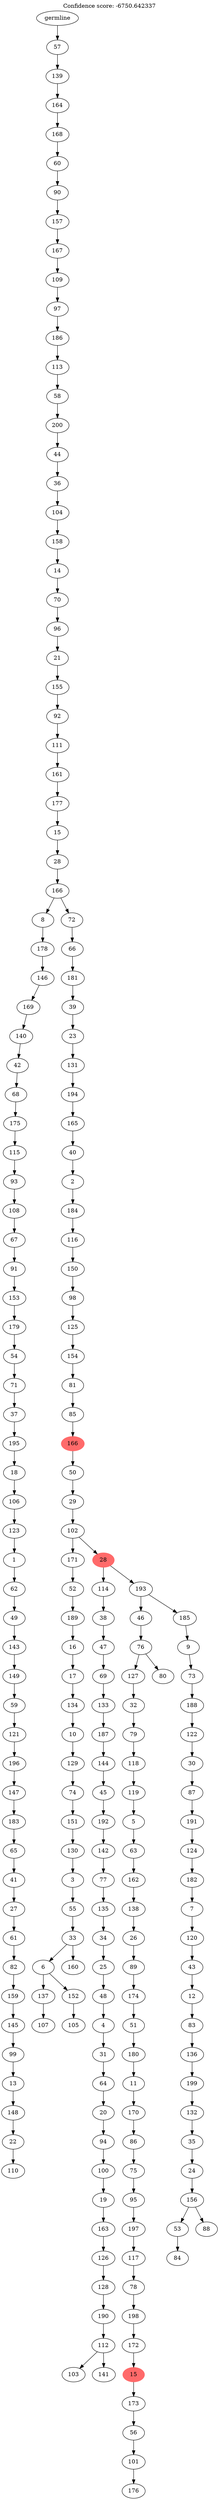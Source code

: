 digraph g {
	"202" -> "203";
	"203" [label="110"];
	"201" -> "202";
	"202" [label="22"];
	"200" -> "201";
	"201" [label="148"];
	"199" -> "200";
	"200" [label="13"];
	"198" -> "199";
	"199" [label="99"];
	"197" -> "198";
	"198" [label="145"];
	"196" -> "197";
	"197" [label="159"];
	"195" -> "196";
	"196" [label="82"];
	"194" -> "195";
	"195" [label="61"];
	"193" -> "194";
	"194" [label="27"];
	"192" -> "193";
	"193" [label="41"];
	"191" -> "192";
	"192" [label="65"];
	"190" -> "191";
	"191" [label="183"];
	"189" -> "190";
	"190" [label="147"];
	"188" -> "189";
	"189" [label="196"];
	"187" -> "188";
	"188" [label="121"];
	"186" -> "187";
	"187" [label="59"];
	"185" -> "186";
	"186" [label="149"];
	"184" -> "185";
	"185" [label="143"];
	"183" -> "184";
	"184" [label="49"];
	"182" -> "183";
	"183" [label="62"];
	"181" -> "182";
	"182" [label="1"];
	"180" -> "181";
	"181" [label="123"];
	"179" -> "180";
	"180" [label="106"];
	"178" -> "179";
	"179" [label="18"];
	"177" -> "178";
	"178" [label="195"];
	"176" -> "177";
	"177" [label="37"];
	"175" -> "176";
	"176" [label="71"];
	"174" -> "175";
	"175" [label="54"];
	"173" -> "174";
	"174" [label="179"];
	"172" -> "173";
	"173" [label="153"];
	"171" -> "172";
	"172" [label="91"];
	"170" -> "171";
	"171" [label="67"];
	"169" -> "170";
	"170" [label="108"];
	"168" -> "169";
	"169" [label="93"];
	"167" -> "168";
	"168" [label="115"];
	"166" -> "167";
	"167" [label="175"];
	"165" -> "166";
	"166" [label="68"];
	"164" -> "165";
	"165" [label="42"];
	"163" -> "164";
	"164" [label="140"];
	"162" -> "163";
	"163" [label="169"];
	"161" -> "162";
	"162" [label="146"];
	"160" -> "161";
	"161" [label="178"];
	"157" -> "158";
	"158" [label="107"];
	"155" -> "156";
	"156" [label="105"];
	"154" -> "155";
	"155" [label="152"];
	"154" -> "157";
	"157" [label="137"];
	"153" -> "154";
	"154" [label="6"];
	"153" -> "159";
	"159" [label="160"];
	"152" -> "153";
	"153" [label="33"];
	"151" -> "152";
	"152" [label="55"];
	"150" -> "151";
	"151" [label="3"];
	"149" -> "150";
	"150" [label="130"];
	"148" -> "149";
	"149" [label="151"];
	"147" -> "148";
	"148" [label="74"];
	"146" -> "147";
	"147" [label="129"];
	"145" -> "146";
	"146" [label="10"];
	"144" -> "145";
	"145" [label="134"];
	"143" -> "144";
	"144" [label="17"];
	"142" -> "143";
	"143" [label="16"];
	"141" -> "142";
	"142" [label="189"];
	"140" -> "141";
	"141" [label="52"];
	"137" -> "138";
	"138" [label="103"];
	"137" -> "139";
	"139" [label="141"];
	"136" -> "137";
	"137" [label="112"];
	"135" -> "136";
	"136" [label="190"];
	"134" -> "135";
	"135" [label="128"];
	"133" -> "134";
	"134" [label="126"];
	"132" -> "133";
	"133" [label="163"];
	"131" -> "132";
	"132" [label="19"];
	"130" -> "131";
	"131" [label="100"];
	"129" -> "130";
	"130" [label="94"];
	"128" -> "129";
	"129" [label="20"];
	"127" -> "128";
	"128" [label="64"];
	"126" -> "127";
	"127" [label="31"];
	"125" -> "126";
	"126" [label="4"];
	"124" -> "125";
	"125" [label="48"];
	"123" -> "124";
	"124" [label="25"];
	"122" -> "123";
	"123" [label="34"];
	"121" -> "122";
	"122" [label="135"];
	"120" -> "121";
	"121" [label="77"];
	"119" -> "120";
	"120" [label="142"];
	"118" -> "119";
	"119" [label="192"];
	"117" -> "118";
	"118" [label="45"];
	"116" -> "117";
	"117" [label="144"];
	"115" -> "116";
	"116" [label="187"];
	"114" -> "115";
	"115" [label="133"];
	"113" -> "114";
	"114" [label="69"];
	"112" -> "113";
	"113" [label="47"];
	"111" -> "112";
	"112" [label="38"];
	"108" -> "109";
	"109" [label="176"];
	"107" -> "108";
	"108" [label="101"];
	"106" -> "107";
	"107" [label="56"];
	"105" -> "106";
	"106" [label="173"];
	"104" -> "105";
	"105" [color=indianred1, style=filled, label="15"];
	"103" -> "104";
	"104" [label="172"];
	"102" -> "103";
	"103" [label="198"];
	"101" -> "102";
	"102" [label="78"];
	"100" -> "101";
	"101" [label="117"];
	"99" -> "100";
	"100" [label="197"];
	"98" -> "99";
	"99" [label="95"];
	"97" -> "98";
	"98" [label="75"];
	"96" -> "97";
	"97" [label="86"];
	"95" -> "96";
	"96" [label="170"];
	"94" -> "95";
	"95" [label="11"];
	"93" -> "94";
	"94" [label="180"];
	"92" -> "93";
	"93" [label="51"];
	"91" -> "92";
	"92" [label="174"];
	"90" -> "91";
	"91" [label="89"];
	"89" -> "90";
	"90" [label="26"];
	"88" -> "89";
	"89" [label="138"];
	"87" -> "88";
	"88" [label="162"];
	"86" -> "87";
	"87" [label="63"];
	"85" -> "86";
	"86" [label="5"];
	"84" -> "85";
	"85" [label="119"];
	"83" -> "84";
	"84" [label="118"];
	"82" -> "83";
	"83" [label="79"];
	"81" -> "82";
	"82" [label="32"];
	"80" -> "81";
	"81" [label="127"];
	"80" -> "110";
	"110" [label="80"];
	"79" -> "80";
	"80" [label="76"];
	"76" -> "77";
	"77" [label="84"];
	"75" -> "76";
	"76" [label="53"];
	"75" -> "78";
	"78" [label="88"];
	"74" -> "75";
	"75" [label="156"];
	"73" -> "74";
	"74" [label="24"];
	"72" -> "73";
	"73" [label="35"];
	"71" -> "72";
	"72" [label="132"];
	"70" -> "71";
	"71" [label="199"];
	"69" -> "70";
	"70" [label="136"];
	"68" -> "69";
	"69" [label="83"];
	"67" -> "68";
	"68" [label="12"];
	"66" -> "67";
	"67" [label="43"];
	"65" -> "66";
	"66" [label="120"];
	"64" -> "65";
	"65" [label="7"];
	"63" -> "64";
	"64" [label="182"];
	"62" -> "63";
	"63" [label="124"];
	"61" -> "62";
	"62" [label="191"];
	"60" -> "61";
	"61" [label="87"];
	"59" -> "60";
	"60" [label="30"];
	"58" -> "59";
	"59" [label="122"];
	"57" -> "58";
	"58" [label="188"];
	"56" -> "57";
	"57" [label="73"];
	"55" -> "56";
	"56" [label="9"];
	"54" -> "55";
	"55" [label="185"];
	"54" -> "79";
	"79" [label="46"];
	"53" -> "54";
	"54" [label="193"];
	"53" -> "111";
	"111" [label="114"];
	"52" -> "53";
	"53" [color=indianred1, style=filled, label="28"];
	"52" -> "140";
	"140" [label="171"];
	"51" -> "52";
	"52" [label="102"];
	"50" -> "51";
	"51" [label="29"];
	"49" -> "50";
	"50" [label="50"];
	"48" -> "49";
	"49" [color=indianred1, style=filled, label="166"];
	"47" -> "48";
	"48" [label="85"];
	"46" -> "47";
	"47" [label="81"];
	"45" -> "46";
	"46" [label="154"];
	"44" -> "45";
	"45" [label="125"];
	"43" -> "44";
	"44" [label="98"];
	"42" -> "43";
	"43" [label="150"];
	"41" -> "42";
	"42" [label="116"];
	"40" -> "41";
	"41" [label="184"];
	"39" -> "40";
	"40" [label="2"];
	"38" -> "39";
	"39" [label="40"];
	"37" -> "38";
	"38" [label="165"];
	"36" -> "37";
	"37" [label="194"];
	"35" -> "36";
	"36" [label="131"];
	"34" -> "35";
	"35" [label="23"];
	"33" -> "34";
	"34" [label="39"];
	"32" -> "33";
	"33" [label="181"];
	"31" -> "32";
	"32" [label="66"];
	"30" -> "31";
	"31" [label="72"];
	"30" -> "160";
	"160" [label="8"];
	"29" -> "30";
	"30" [label="166"];
	"28" -> "29";
	"29" [label="28"];
	"27" -> "28";
	"28" [label="15"];
	"26" -> "27";
	"27" [label="177"];
	"25" -> "26";
	"26" [label="161"];
	"24" -> "25";
	"25" [label="111"];
	"23" -> "24";
	"24" [label="92"];
	"22" -> "23";
	"23" [label="155"];
	"21" -> "22";
	"22" [label="21"];
	"20" -> "21";
	"21" [label="96"];
	"19" -> "20";
	"20" [label="70"];
	"18" -> "19";
	"19" [label="14"];
	"17" -> "18";
	"18" [label="158"];
	"16" -> "17";
	"17" [label="104"];
	"15" -> "16";
	"16" [label="36"];
	"14" -> "15";
	"15" [label="44"];
	"13" -> "14";
	"14" [label="200"];
	"12" -> "13";
	"13" [label="58"];
	"11" -> "12";
	"12" [label="113"];
	"10" -> "11";
	"11" [label="186"];
	"9" -> "10";
	"10" [label="97"];
	"8" -> "9";
	"9" [label="109"];
	"7" -> "8";
	"8" [label="167"];
	"6" -> "7";
	"7" [label="157"];
	"5" -> "6";
	"6" [label="90"];
	"4" -> "5";
	"5" [label="60"];
	"3" -> "4";
	"4" [label="168"];
	"2" -> "3";
	"3" [label="164"];
	"1" -> "2";
	"2" [label="139"];
	"0" -> "1";
	"1" [label="57"];
	"0" [label="germline"];
	labelloc="t";
	label="Confidence score: -6750.642337";
}

